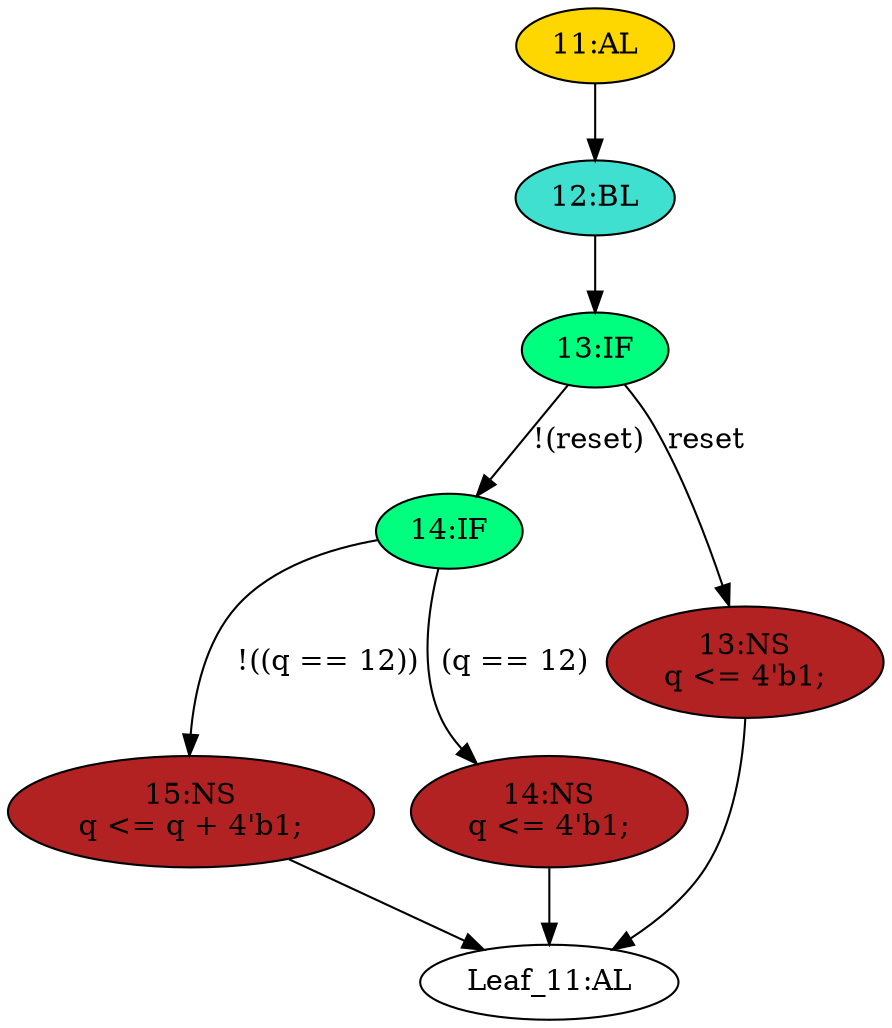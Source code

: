 strict digraph "" {
	node [label="\N"];
	"13:IF"	[ast="<pyverilog.vparser.ast.IfStatement object at 0x7f3790ba1250>",
		fillcolor=springgreen,
		label="13:IF",
		statements="[]",
		style=filled,
		typ=IfStatement];
	"14:IF"	[ast="<pyverilog.vparser.ast.IfStatement object at 0x7f3790ba1390>",
		fillcolor=springgreen,
		label="14:IF",
		statements="[]",
		style=filled,
		typ=IfStatement];
	"13:IF" -> "14:IF"	[cond="['reset']",
		label="!(reset)",
		lineno=13];
	"13:NS"	[ast="<pyverilog.vparser.ast.NonblockingSubstitution object at 0x7f3790ba1810>",
		fillcolor=firebrick,
		label="13:NS
q <= 4'b1;",
		statements="[<pyverilog.vparser.ast.NonblockingSubstitution object at 0x7f3790ba1810>]",
		style=filled,
		typ=NonblockingSubstitution];
	"13:IF" -> "13:NS"	[cond="['reset']",
		label=reset,
		lineno=13];
	"11:AL"	[ast="<pyverilog.vparser.ast.Always object at 0x7f3790ba1990>",
		clk_sens=True,
		fillcolor=gold,
		label="11:AL",
		sens="['clk']",
		statements="[]",
		style=filled,
		typ=Always,
		use_var="['q', 'reset']"];
	"12:BL"	[ast="<pyverilog.vparser.ast.Block object at 0x7f3790ba1a90>",
		fillcolor=turquoise,
		label="12:BL",
		statements="[]",
		style=filled,
		typ=Block];
	"11:AL" -> "12:BL"	[cond="[]",
		lineno=None];
	"Leaf_11:AL"	[def_var="['q']",
		label="Leaf_11:AL"];
	"15:NS"	[ast="<pyverilog.vparser.ast.NonblockingSubstitution object at 0x7f3790ba13d0>",
		fillcolor=firebrick,
		label="15:NS
q <= q + 4'b1;",
		statements="[<pyverilog.vparser.ast.NonblockingSubstitution object at 0x7f3790ba13d0>]",
		style=filled,
		typ=NonblockingSubstitution];
	"14:IF" -> "15:NS"	[cond="['q']",
		label="!((q == 12))",
		lineno=14];
	"14:NS"	[ast="<pyverilog.vparser.ast.NonblockingSubstitution object at 0x7f3790ba1610>",
		fillcolor=firebrick,
		label="14:NS
q <= 4'b1;",
		statements="[<pyverilog.vparser.ast.NonblockingSubstitution object at 0x7f3790ba1610>]",
		style=filled,
		typ=NonblockingSubstitution];
	"14:IF" -> "14:NS"	[cond="['q']",
		label="(q == 12)",
		lineno=14];
	"12:BL" -> "13:IF"	[cond="[]",
		lineno=None];
	"15:NS" -> "Leaf_11:AL"	[cond="[]",
		lineno=None];
	"13:NS" -> "Leaf_11:AL"	[cond="[]",
		lineno=None];
	"14:NS" -> "Leaf_11:AL"	[cond="[]",
		lineno=None];
}
